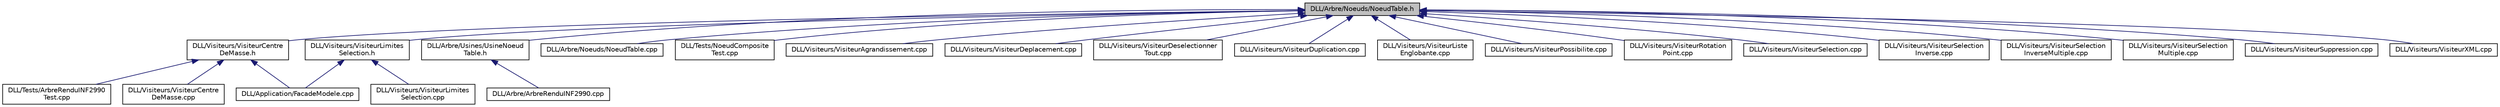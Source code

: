 digraph "DLL/Arbre/Noeuds/NoeudTable.h"
{
  edge [fontname="Helvetica",fontsize="10",labelfontname="Helvetica",labelfontsize="10"];
  node [fontname="Helvetica",fontsize="10",shape=record];
  Node1 [label="DLL/Arbre/Noeuds/NoeudTable.h",height=0.2,width=0.4,color="black", fillcolor="grey75", style="filled", fontcolor="black"];
  Node1 -> Node2 [dir="back",color="midnightblue",fontsize="10",style="solid",fontname="Helvetica"];
  Node2 [label="DLL/Visiteurs/VisiteurCentre\lDeMasse.h",height=0.2,width=0.4,color="black", fillcolor="white", style="filled",URL="$d4/d92/_visiteur_centre_de_masse_8h.html"];
  Node2 -> Node3 [dir="back",color="midnightblue",fontsize="10",style="solid",fontname="Helvetica"];
  Node3 [label="DLL/Application/FacadeModele.cpp",height=0.2,width=0.4,color="black", fillcolor="white", style="filled",URL="$d7/d09/_facade_modele_8cpp.html"];
  Node2 -> Node4 [dir="back",color="midnightblue",fontsize="10",style="solid",fontname="Helvetica"];
  Node4 [label="DLL/Tests/ArbreRenduINF2990\lTest.cpp",height=0.2,width=0.4,color="black", fillcolor="white", style="filled",URL="$dd/dbf/_arbre_rendu_i_n_f2990_test_8cpp.html"];
  Node2 -> Node5 [dir="back",color="midnightblue",fontsize="10",style="solid",fontname="Helvetica"];
  Node5 [label="DLL/Visiteurs/VisiteurCentre\lDeMasse.cpp",height=0.2,width=0.4,color="black", fillcolor="white", style="filled",URL="$d2/dec/_visiteur_centre_de_masse_8cpp.html"];
  Node1 -> Node6 [dir="back",color="midnightblue",fontsize="10",style="solid",fontname="Helvetica"];
  Node6 [label="DLL/Visiteurs/VisiteurLimites\lSelection.h",height=0.2,width=0.4,color="black", fillcolor="white", style="filled",URL="$de/dc0/_visiteur_limites_selection_8h.html"];
  Node6 -> Node3 [dir="back",color="midnightblue",fontsize="10",style="solid",fontname="Helvetica"];
  Node6 -> Node7 [dir="back",color="midnightblue",fontsize="10",style="solid",fontname="Helvetica"];
  Node7 [label="DLL/Visiteurs/VisiteurLimites\lSelection.cpp",height=0.2,width=0.4,color="black", fillcolor="white", style="filled",URL="$db/dfc/_visiteur_limites_selection_8cpp.html"];
  Node1 -> Node8 [dir="back",color="midnightblue",fontsize="10",style="solid",fontname="Helvetica"];
  Node8 [label="DLL/Arbre/Usines/UsineNoeud\lTable.h",height=0.2,width=0.4,color="black", fillcolor="white", style="filled",URL="$dd/dfe/_usine_noeud_table_8h.html"];
  Node8 -> Node9 [dir="back",color="midnightblue",fontsize="10",style="solid",fontname="Helvetica"];
  Node9 [label="DLL/Arbre/ArbreRenduINF2990.cpp",height=0.2,width=0.4,color="black", fillcolor="white", style="filled",URL="$de/d39/_arbre_rendu_i_n_f2990_8cpp.html"];
  Node1 -> Node10 [dir="back",color="midnightblue",fontsize="10",style="solid",fontname="Helvetica"];
  Node10 [label="DLL/Arbre/Noeuds/NoeudTable.cpp",height=0.2,width=0.4,color="black", fillcolor="white", style="filled",URL="$d4/dfd/_noeud_table_8cpp.html"];
  Node1 -> Node11 [dir="back",color="midnightblue",fontsize="10",style="solid",fontname="Helvetica"];
  Node11 [label="DLL/Tests/NoeudComposite\lTest.cpp",height=0.2,width=0.4,color="black", fillcolor="white", style="filled",URL="$de/df4/_noeud_composite_test_8cpp.html"];
  Node1 -> Node12 [dir="back",color="midnightblue",fontsize="10",style="solid",fontname="Helvetica"];
  Node12 [label="DLL/Visiteurs/VisiteurAgrandissement.cpp",height=0.2,width=0.4,color="black", fillcolor="white", style="filled",URL="$d1/d07/_visiteur_agrandissement_8cpp.html"];
  Node1 -> Node13 [dir="back",color="midnightblue",fontsize="10",style="solid",fontname="Helvetica"];
  Node13 [label="DLL/Visiteurs/VisiteurDeplacement.cpp",height=0.2,width=0.4,color="black", fillcolor="white", style="filled",URL="$d0/def/_visiteur_deplacement_8cpp.html"];
  Node1 -> Node14 [dir="back",color="midnightblue",fontsize="10",style="solid",fontname="Helvetica"];
  Node14 [label="DLL/Visiteurs/VisiteurDeselectionner\lTout.cpp",height=0.2,width=0.4,color="black", fillcolor="white", style="filled",URL="$d6/d09/_visiteur_deselectionner_tout_8cpp.html"];
  Node1 -> Node15 [dir="back",color="midnightblue",fontsize="10",style="solid",fontname="Helvetica"];
  Node15 [label="DLL/Visiteurs/VisiteurDuplication.cpp",height=0.2,width=0.4,color="black", fillcolor="white", style="filled",URL="$da/d51/_visiteur_duplication_8cpp.html"];
  Node1 -> Node16 [dir="back",color="midnightblue",fontsize="10",style="solid",fontname="Helvetica"];
  Node16 [label="DLL/Visiteurs/VisiteurListe\lEnglobante.cpp",height=0.2,width=0.4,color="black", fillcolor="white", style="filled",URL="$d3/dca/_visiteur_liste_englobante_8cpp.html"];
  Node1 -> Node17 [dir="back",color="midnightblue",fontsize="10",style="solid",fontname="Helvetica"];
  Node17 [label="DLL/Visiteurs/VisiteurPossibilite.cpp",height=0.2,width=0.4,color="black", fillcolor="white", style="filled",URL="$d0/dbb/_visiteur_possibilite_8cpp.html"];
  Node1 -> Node18 [dir="back",color="midnightblue",fontsize="10",style="solid",fontname="Helvetica"];
  Node18 [label="DLL/Visiteurs/VisiteurRotation\lPoint.cpp",height=0.2,width=0.4,color="black", fillcolor="white", style="filled",URL="$d0/dac/_visiteur_rotation_point_8cpp.html"];
  Node1 -> Node19 [dir="back",color="midnightblue",fontsize="10",style="solid",fontname="Helvetica"];
  Node19 [label="DLL/Visiteurs/VisiteurSelection.cpp",height=0.2,width=0.4,color="black", fillcolor="white", style="filled",URL="$dc/d16/_visiteur_selection_8cpp.html"];
  Node1 -> Node20 [dir="back",color="midnightblue",fontsize="10",style="solid",fontname="Helvetica"];
  Node20 [label="DLL/Visiteurs/VisiteurSelection\lInverse.cpp",height=0.2,width=0.4,color="black", fillcolor="white", style="filled",URL="$da/df2/_visiteur_selection_inverse_8cpp.html"];
  Node1 -> Node21 [dir="back",color="midnightblue",fontsize="10",style="solid",fontname="Helvetica"];
  Node21 [label="DLL/Visiteurs/VisiteurSelection\lInverseMultiple.cpp",height=0.2,width=0.4,color="black", fillcolor="white", style="filled",URL="$d5/df5/_visiteur_selection_inverse_multiple_8cpp.html"];
  Node1 -> Node22 [dir="back",color="midnightblue",fontsize="10",style="solid",fontname="Helvetica"];
  Node22 [label="DLL/Visiteurs/VisiteurSelection\lMultiple.cpp",height=0.2,width=0.4,color="black", fillcolor="white", style="filled",URL="$df/dd7/_visiteur_selection_multiple_8cpp.html"];
  Node1 -> Node23 [dir="back",color="midnightblue",fontsize="10",style="solid",fontname="Helvetica"];
  Node23 [label="DLL/Visiteurs/VisiteurSuppression.cpp",height=0.2,width=0.4,color="black", fillcolor="white", style="filled",URL="$dc/db4/_visiteur_suppression_8cpp.html"];
  Node1 -> Node24 [dir="back",color="midnightblue",fontsize="10",style="solid",fontname="Helvetica"];
  Node24 [label="DLL/Visiteurs/VisiteurXML.cpp",height=0.2,width=0.4,color="black", fillcolor="white", style="filled",URL="$db/d30/_visiteur_x_m_l_8cpp.html"];
}

